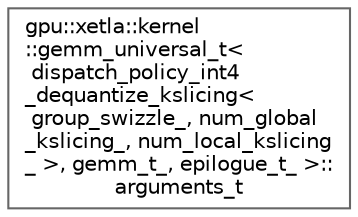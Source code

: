 digraph "Graphical Class Hierarchy"
{
 // LATEX_PDF_SIZE
  bgcolor="transparent";
  edge [fontname=Helvetica,fontsize=10,labelfontname=Helvetica,labelfontsize=10];
  node [fontname=Helvetica,fontsize=10,shape=box,height=0.2,width=0.4];
  rankdir="LR";
  Node0 [id="Node000000",label="gpu::xetla::kernel\l::gemm_universal_t\<\l dispatch_policy_int4\l_dequantize_kslicing\<\l group_swizzle_, num_global\l_kslicing_, num_local_kslicing\l_ \>, gemm_t_, epilogue_t_ \>::\larguments_t",height=0.2,width=0.4,color="grey40", fillcolor="white", style="filled",URL="$structgpu_1_1xetla_1_1kernel_1_1gemm__universal__t_3_01dispatch__policy__int4__dequantize__kslic3e58a74a26d2da102b5b4af80df768a2.html",tooltip="GEMM arguments."];
}
